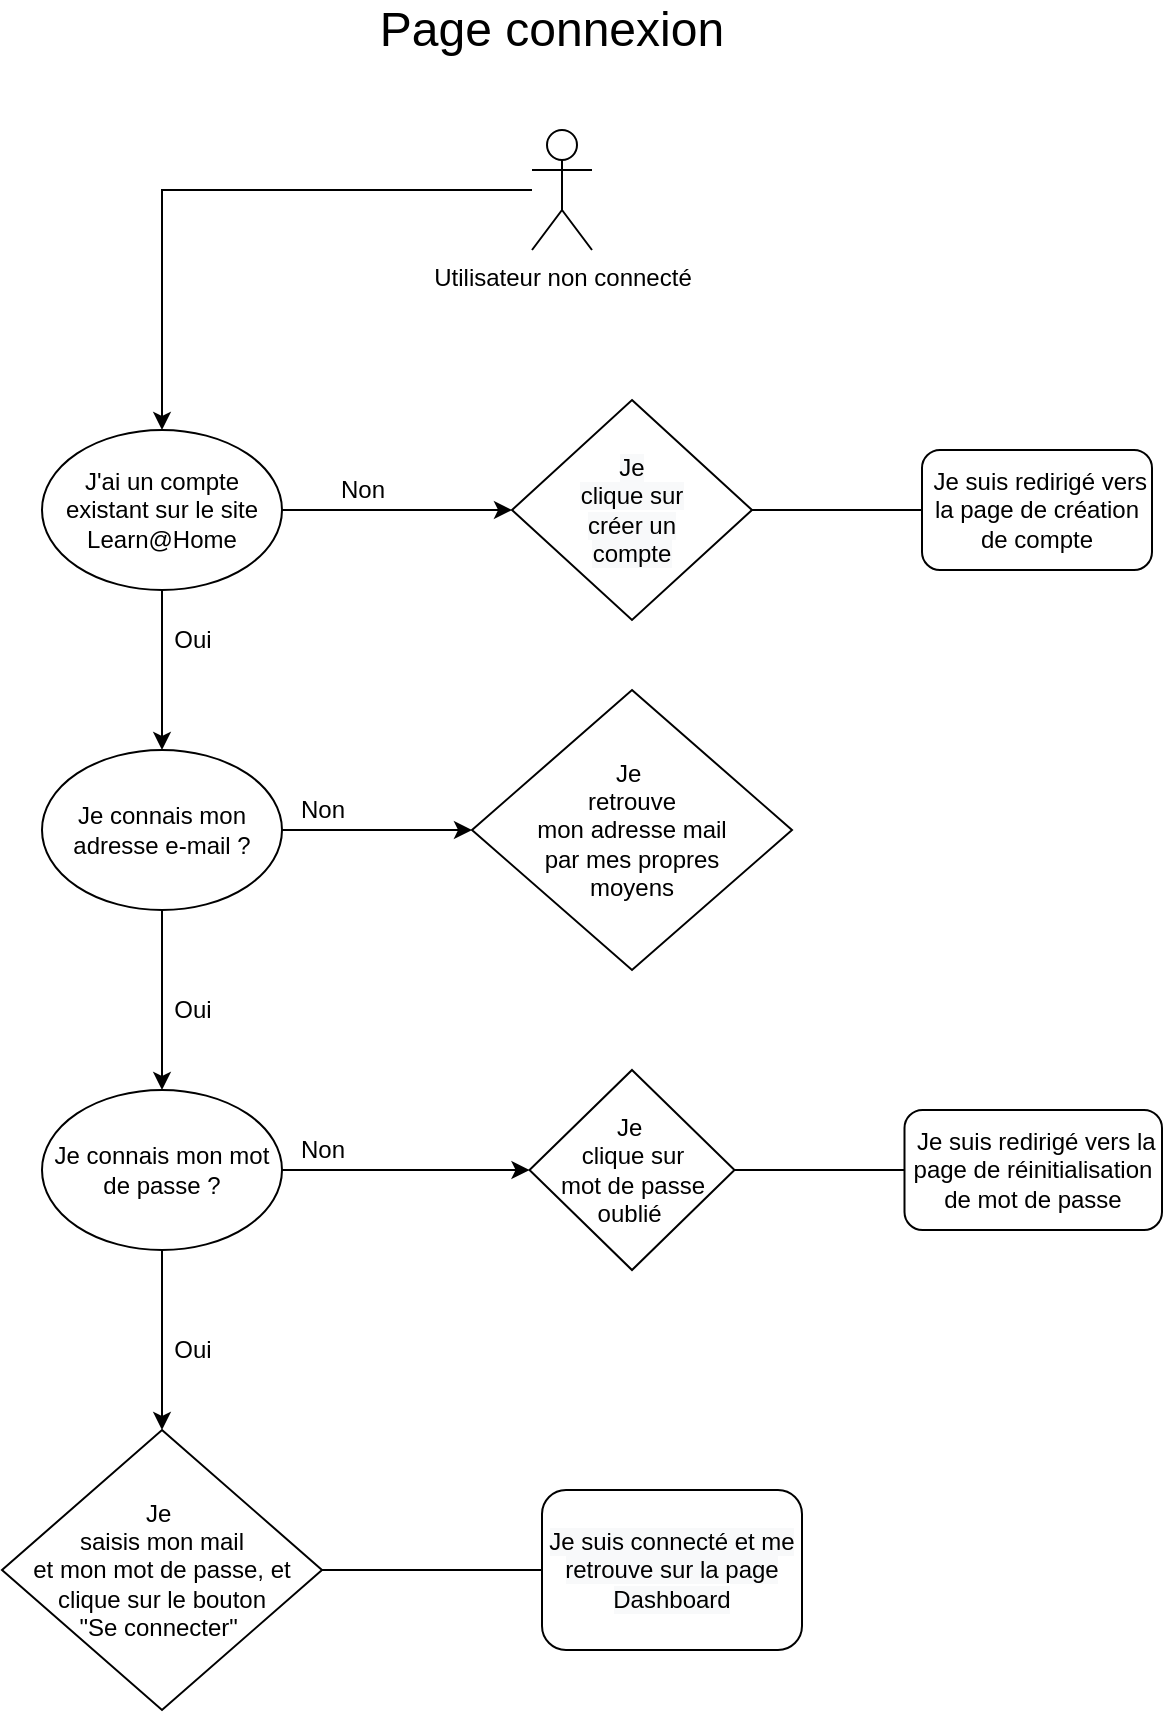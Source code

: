 <mxfile version="15.5.5" type="github" pages="5">
  <diagram id="1AHfdOlfDi8fP-BxkIWJ" name="Connexion">
    <mxGraphModel dx="914" dy="761" grid="1" gridSize="10" guides="1" tooltips="1" connect="1" arrows="1" fold="1" page="1" pageScale="1" pageWidth="827" pageHeight="1169" math="0" shadow="0">
      <root>
        <mxCell id="0" />
        <mxCell id="1" parent="0" />
        <mxCell id="AfSO4xSQXq2QMHK5xktK-30" style="edgeStyle=orthogonalEdgeStyle;rounded=0;orthogonalLoop=1;jettySize=auto;html=1;entryX=0.5;entryY=0;entryDx=0;entryDy=0;" parent="1" source="AfSO4xSQXq2QMHK5xktK-1" target="AfSO4xSQXq2QMHK5xktK-8" edge="1">
          <mxGeometry relative="1" as="geometry" />
        </mxCell>
        <mxCell id="AfSO4xSQXq2QMHK5xktK-1" value="Utilisateur non connecté" style="shape=umlActor;verticalLabelPosition=bottom;verticalAlign=top;html=1;" parent="1" vertex="1">
          <mxGeometry x="395" y="90" width="30" height="60" as="geometry" />
        </mxCell>
        <mxCell id="AfSO4xSQXq2QMHK5xktK-6" value="&lt;font style=&quot;font-size: 24px&quot;&gt;Page connexion&lt;/font&gt;" style="text;html=1;strokeColor=none;fillColor=none;align=center;verticalAlign=middle;whiteSpace=wrap;rounded=0;" parent="1" vertex="1">
          <mxGeometry x="310" y="30" width="190" height="20" as="geometry" />
        </mxCell>
        <mxCell id="AfSO4xSQXq2QMHK5xktK-11" style="edgeStyle=orthogonalEdgeStyle;rounded=0;orthogonalLoop=1;jettySize=auto;html=1;exitX=1;exitY=0.5;exitDx=0;exitDy=0;entryX=0;entryY=0.5;entryDx=0;entryDy=0;" parent="1" source="AfSO4xSQXq2QMHK5xktK-8" target="nPNG_rHBDoMxyIkJBhrF-2" edge="1">
          <mxGeometry relative="1" as="geometry">
            <mxPoint x="410" y="275" as="targetPoint" />
          </mxGeometry>
        </mxCell>
        <mxCell id="AfSO4xSQXq2QMHK5xktK-18" style="edgeStyle=orthogonalEdgeStyle;rounded=0;orthogonalLoop=1;jettySize=auto;html=1;exitX=0.5;exitY=1;exitDx=0;exitDy=0;entryX=0.5;entryY=0;entryDx=0;entryDy=0;" parent="1" source="AfSO4xSQXq2QMHK5xktK-8" target="AfSO4xSQXq2QMHK5xktK-15" edge="1">
          <mxGeometry relative="1" as="geometry">
            <mxPoint x="410" y="330" as="targetPoint" />
          </mxGeometry>
        </mxCell>
        <mxCell id="AfSO4xSQXq2QMHK5xktK-8" value="J&#39;ai un compte existant sur le site Learn@Home" style="ellipse;whiteSpace=wrap;html=1;" parent="1" vertex="1">
          <mxGeometry x="150" y="240" width="120" height="80" as="geometry" />
        </mxCell>
        <mxCell id="AfSO4xSQXq2QMHK5xktK-12" value="Non" style="text;html=1;align=center;verticalAlign=middle;resizable=0;points=[];autosize=1;strokeColor=none;" parent="1" vertex="1">
          <mxGeometry x="290" y="260" width="40" height="20" as="geometry" />
        </mxCell>
        <mxCell id="AfSO4xSQXq2QMHK5xktK-13" value="Oui" style="text;html=1;align=center;verticalAlign=middle;resizable=0;points=[];autosize=1;strokeColor=none;" parent="1" vertex="1">
          <mxGeometry x="210" y="335" width="30" height="20" as="geometry" />
        </mxCell>
        <mxCell id="AfSO4xSQXq2QMHK5xktK-16" style="edgeStyle=orthogonalEdgeStyle;rounded=0;orthogonalLoop=1;jettySize=auto;html=1;exitX=0.5;exitY=1;exitDx=0;exitDy=0;entryX=0.5;entryY=0;entryDx=0;entryDy=0;" parent="1" source="AfSO4xSQXq2QMHK5xktK-15" target="nPNG_rHBDoMxyIkJBhrF-5" edge="1">
          <mxGeometry relative="1" as="geometry">
            <mxPoint x="210" y="540" as="targetPoint" />
          </mxGeometry>
        </mxCell>
        <mxCell id="AfSO4xSQXq2QMHK5xktK-15" value="Je connais mon adresse e-mail ?" style="ellipse;whiteSpace=wrap;html=1;" parent="1" vertex="1">
          <mxGeometry x="150" y="400" width="120" height="80" as="geometry" />
        </mxCell>
        <mxCell id="AfSO4xSQXq2QMHK5xktK-19" value="&lt;span&gt;&amp;nbsp;Je suis redirigé vers la page de création de compte&lt;/span&gt;" style="rounded=1;whiteSpace=wrap;html=1;" parent="1" vertex="1">
          <mxGeometry x="590" y="250" width="115" height="60" as="geometry" />
        </mxCell>
        <mxCell id="AfSO4xSQXq2QMHK5xktK-20" value="Oui" style="text;html=1;align=center;verticalAlign=middle;resizable=0;points=[];autosize=1;strokeColor=none;" parent="1" vertex="1">
          <mxGeometry x="210" y="520" width="30" height="20" as="geometry" />
        </mxCell>
        <mxCell id="AfSO4xSQXq2QMHK5xktK-26" value="" style="endArrow=classic;html=1;exitX=1;exitY=0.5;exitDx=0;exitDy=0;" parent="1" source="AfSO4xSQXq2QMHK5xktK-15" target="nPNG_rHBDoMxyIkJBhrF-4" edge="1">
          <mxGeometry width="50" height="50" relative="1" as="geometry">
            <mxPoint x="450" y="480" as="sourcePoint" />
            <mxPoint x="380" y="440" as="targetPoint" />
          </mxGeometry>
        </mxCell>
        <mxCell id="AfSO4xSQXq2QMHK5xktK-28" value="&lt;span style=&quot;color: rgb(0 , 0 , 0) ; font-family: &amp;#34;helvetica&amp;#34; ; font-size: 12px ; font-style: normal ; font-weight: 400 ; letter-spacing: normal ; text-align: center ; text-indent: 0px ; text-transform: none ; word-spacing: 0px ; background-color: rgb(248 , 249 , 250) ; display: inline ; float: none&quot;&gt;Je suis connecté et me retrouve sur la page Dashboard&lt;/span&gt;" style="rounded=1;whiteSpace=wrap;html=1;" parent="1" vertex="1">
          <mxGeometry x="400" y="770" width="130" height="80" as="geometry" />
        </mxCell>
        <mxCell id="AfSO4xSQXq2QMHK5xktK-29" value="Non" style="text;html=1;align=center;verticalAlign=middle;resizable=0;points=[];autosize=1;strokeColor=none;" parent="1" vertex="1">
          <mxGeometry x="270" y="420" width="40" height="20" as="geometry" />
        </mxCell>
        <mxCell id="nPNG_rHBDoMxyIkJBhrF-2" value="&lt;span style=&quot;color: rgb(0 , 0 , 0) ; font-family: &amp;#34;helvetica&amp;#34; ; font-size: 12px ; font-style: normal ; font-weight: 400 ; letter-spacing: normal ; text-align: center ; text-indent: 0px ; text-transform: none ; word-spacing: 0px ; background-color: rgb(248 , 249 , 250) ; display: inline ; float: none&quot;&gt;Je &lt;br&gt;clique sur &lt;br&gt;créer un &lt;br&gt;compte&lt;/span&gt;" style="rhombus;whiteSpace=wrap;html=1;" parent="1" vertex="1">
          <mxGeometry x="385" y="225" width="120" height="110" as="geometry" />
        </mxCell>
        <mxCell id="nPNG_rHBDoMxyIkJBhrF-3" value="" style="endArrow=none;html=1;rounded=0;entryX=0;entryY=0.5;entryDx=0;entryDy=0;exitX=1;exitY=0.5;exitDx=0;exitDy=0;" parent="1" source="nPNG_rHBDoMxyIkJBhrF-2" target="AfSO4xSQXq2QMHK5xktK-19" edge="1">
          <mxGeometry width="50" height="50" relative="1" as="geometry">
            <mxPoint x="390" y="470" as="sourcePoint" />
            <mxPoint x="440" y="420" as="targetPoint" />
          </mxGeometry>
        </mxCell>
        <mxCell id="nPNG_rHBDoMxyIkJBhrF-4" value="Je&amp;nbsp;&lt;br&gt;retrouve&lt;br&gt;mon adresse mail&lt;br&gt;par mes propres&lt;br&gt;moyens" style="rhombus;whiteSpace=wrap;html=1;" parent="1" vertex="1">
          <mxGeometry x="365" y="370" width="160" height="140" as="geometry" />
        </mxCell>
        <mxCell id="nPNG_rHBDoMxyIkJBhrF-5" value="Je connais mon mot de passe ?" style="ellipse;whiteSpace=wrap;html=1;" parent="1" vertex="1">
          <mxGeometry x="150" y="570" width="120" height="80" as="geometry" />
        </mxCell>
        <mxCell id="nPNG_rHBDoMxyIkJBhrF-6" value="" style="endArrow=classic;html=1;exitX=1;exitY=0.5;exitDx=0;exitDy=0;" parent="1" target="nPNG_rHBDoMxyIkJBhrF-8" edge="1">
          <mxGeometry width="50" height="50" relative="1" as="geometry">
            <mxPoint x="270" y="610" as="sourcePoint" />
            <mxPoint x="380" y="610" as="targetPoint" />
          </mxGeometry>
        </mxCell>
        <mxCell id="nPNG_rHBDoMxyIkJBhrF-7" value="Non" style="text;html=1;align=center;verticalAlign=middle;resizable=0;points=[];autosize=1;strokeColor=none;" parent="1" vertex="1">
          <mxGeometry x="270" y="590" width="40" height="20" as="geometry" />
        </mxCell>
        <mxCell id="nPNG_rHBDoMxyIkJBhrF-8" value="Je&amp;nbsp;&lt;br&gt;clique sur&lt;br&gt;mot de passe&lt;br&gt;oublié&amp;nbsp;" style="rhombus;whiteSpace=wrap;html=1;" parent="1" vertex="1">
          <mxGeometry x="393.75" y="560" width="102.5" height="100" as="geometry" />
        </mxCell>
        <mxCell id="nPNG_rHBDoMxyIkJBhrF-9" value="&lt;span&gt;&amp;nbsp;Je suis redirigé vers la page de réinitialisation de mot de passe&lt;/span&gt;" style="rounded=1;whiteSpace=wrap;html=1;" parent="1" vertex="1">
          <mxGeometry x="581.25" y="580" width="128.75" height="60" as="geometry" />
        </mxCell>
        <mxCell id="nPNG_rHBDoMxyIkJBhrF-10" value="" style="endArrow=none;html=1;rounded=0;entryX=0;entryY=0.5;entryDx=0;entryDy=0;exitX=1;exitY=0.5;exitDx=0;exitDy=0;" parent="1" target="nPNG_rHBDoMxyIkJBhrF-9" edge="1">
          <mxGeometry width="50" height="50" relative="1" as="geometry">
            <mxPoint x="496.25" y="610" as="sourcePoint" />
            <mxPoint x="431.25" y="750" as="targetPoint" />
          </mxGeometry>
        </mxCell>
        <mxCell id="nPNG_rHBDoMxyIkJBhrF-11" style="edgeStyle=orthogonalEdgeStyle;rounded=0;orthogonalLoop=1;jettySize=auto;html=1;exitX=0.5;exitY=1;exitDx=0;exitDy=0;entryX=0.5;entryY=0;entryDx=0;entryDy=0;" parent="1" edge="1">
          <mxGeometry relative="1" as="geometry">
            <mxPoint x="210" y="740" as="targetPoint" />
            <mxPoint x="210" y="650" as="sourcePoint" />
          </mxGeometry>
        </mxCell>
        <mxCell id="nPNG_rHBDoMxyIkJBhrF-12" value="Oui" style="text;html=1;align=center;verticalAlign=middle;resizable=0;points=[];autosize=1;strokeColor=none;" parent="1" vertex="1">
          <mxGeometry x="210" y="690" width="30" height="20" as="geometry" />
        </mxCell>
        <mxCell id="nPNG_rHBDoMxyIkJBhrF-13" value="Je&amp;nbsp;&lt;br&gt;saisis mon mail&lt;br&gt;et mon mot de passe, et clique sur le bouton&lt;br&gt;&quot;Se connecter&quot;&amp;nbsp;" style="rhombus;whiteSpace=wrap;html=1;" parent="1" vertex="1">
          <mxGeometry x="130" y="740" width="160" height="140" as="geometry" />
        </mxCell>
        <mxCell id="nPNG_rHBDoMxyIkJBhrF-14" value="" style="endArrow=none;html=1;rounded=0;exitX=1;exitY=0.5;exitDx=0;exitDy=0;entryX=0;entryY=0.5;entryDx=0;entryDy=0;" parent="1" source="nPNG_rHBDoMxyIkJBhrF-13" target="AfSO4xSQXq2QMHK5xktK-28" edge="1">
          <mxGeometry width="50" height="50" relative="1" as="geometry">
            <mxPoint x="390" y="840" as="sourcePoint" />
            <mxPoint x="440" y="790" as="targetPoint" />
          </mxGeometry>
        </mxCell>
      </root>
    </mxGraphModel>
  </diagram>
  <diagram id="j6w2-9Dg_RpDE2ihRfwW" name="Dashboard">
    <mxGraphModel dx="1123" dy="1268" grid="1" gridSize="10" guides="1" tooltips="1" connect="1" arrows="1" fold="1" page="1" pageScale="1" pageWidth="827" pageHeight="1169" math="0" shadow="0">
      <root>
        <mxCell id="PnKaozi8Z08xy6RTYlxI-0" />
        <mxCell id="PnKaozi8Z08xy6RTYlxI-1" parent="PnKaozi8Z08xy6RTYlxI-0" />
        <mxCell id="y8yatMblQONvNVjH3qGP-0" value="&lt;font style=&quot;font-size: 24px&quot;&gt;Page Dashboard&lt;/font&gt;" style="text;html=1;strokeColor=none;fillColor=none;align=center;verticalAlign=middle;whiteSpace=wrap;rounded=0;" vertex="1" parent="PnKaozi8Z08xy6RTYlxI-1">
          <mxGeometry x="299" y="50" width="229" height="30" as="geometry" />
        </mxCell>
        <mxCell id="y8yatMblQONvNVjH3qGP-1" value="Utilisateur élève ou professeur connecté" style="shape=umlActor;verticalLabelPosition=bottom;verticalAlign=top;html=1;outlineConnect=0;" vertex="1" parent="PnKaozi8Z08xy6RTYlxI-1">
          <mxGeometry x="388" y="120" width="51" height="90" as="geometry" />
        </mxCell>
        <mxCell id="y8yatMblQONvNVjH3qGP-2" value="Mon tableau de bord est affiché,&lt;br&gt;il affiche une section Messagerie, &lt;br&gt;qui affiche le nombre de nouveaux messages &lt;br&gt;si il y en a, une section To-do-list qui affiche &lt;br&gt;celle-ci, et une section Calendrier qui &lt;br&gt;affiche mes prochains rendez-vous &lt;br&gt;ou évènements" style="ellipse;whiteSpace=wrap;html=1;" vertex="1" parent="PnKaozi8Z08xy6RTYlxI-1">
          <mxGeometry x="279" y="290" width="270" height="130" as="geometry" />
        </mxCell>
        <mxCell id="y8yatMblQONvNVjH3qGP-3" value="" style="endArrow=none;dashed=1;html=1;dashPattern=1 3;strokeWidth=2;exitX=0.5;exitY=0;exitDx=0;exitDy=0;" edge="1" parent="PnKaozi8Z08xy6RTYlxI-1" source="y8yatMblQONvNVjH3qGP-2">
          <mxGeometry width="50" height="50" relative="1" as="geometry">
            <mxPoint x="395" y="380" as="sourcePoint" />
            <mxPoint x="414" y="210" as="targetPoint" />
          </mxGeometry>
        </mxCell>
        <mxCell id="y8yatMblQONvNVjH3qGP-4" value="" style="endArrow=none;dashed=1;html=1;dashPattern=1 3;strokeWidth=2;exitX=0.5;exitY=0;exitDx=0;exitDy=0;" edge="1" parent="PnKaozi8Z08xy6RTYlxI-1" source="y8yatMblQONvNVjH3qGP-23">
          <mxGeometry width="50" height="50" relative="1" as="geometry">
            <mxPoint x="414" y="460" as="sourcePoint" />
            <mxPoint x="414" y="420" as="targetPoint" />
          </mxGeometry>
        </mxCell>
        <mxCell id="y8yatMblQONvNVjH3qGP-5" style="edgeStyle=orthogonalEdgeStyle;rounded=0;orthogonalLoop=1;jettySize=auto;html=1;entryX=1;entryY=0.5;entryDx=0;entryDy=0;exitX=0;exitY=0.5;exitDx=0;exitDy=0;" edge="1" parent="PnKaozi8Z08xy6RTYlxI-1" source="y8yatMblQONvNVjH3qGP-23" target="y8yatMblQONvNVjH3qGP-6">
          <mxGeometry relative="1" as="geometry">
            <mxPoint x="354" y="530" as="sourcePoint" />
          </mxGeometry>
        </mxCell>
        <mxCell id="y8yatMblQONvNVjH3qGP-6" value="J&#39;accède à la page Messagerie" style="rounded=1;whiteSpace=wrap;html=1;" vertex="1" parent="PnKaozi8Z08xy6RTYlxI-1">
          <mxGeometry x="70" y="505" width="120" height="60" as="geometry" />
        </mxCell>
        <mxCell id="y8yatMblQONvNVjH3qGP-7" value="Oui" style="text;html=1;align=center;verticalAlign=middle;resizable=0;points=[];autosize=1;strokeColor=none;" vertex="1" parent="PnKaozi8Z08xy6RTYlxI-1">
          <mxGeometry x="310" y="510" width="30" height="20" as="geometry" />
        </mxCell>
        <mxCell id="y8yatMblQONvNVjH3qGP-8" value="Je reste sur la page Dashboard" style="rounded=1;whiteSpace=wrap;html=1;" vertex="1" parent="PnKaozi8Z08xy6RTYlxI-1">
          <mxGeometry x="600" y="667.5" width="120" height="60" as="geometry" />
        </mxCell>
        <mxCell id="y8yatMblQONvNVjH3qGP-9" value="" style="endArrow=none;dashed=1;html=1;dashPattern=1 3;strokeWidth=2;entryX=0.5;entryY=1;entryDx=0;entryDy=0;" edge="1" parent="PnKaozi8Z08xy6RTYlxI-1">
          <mxGeometry width="50" height="50" relative="1" as="geometry">
            <mxPoint x="414" y="640" as="sourcePoint" />
            <mxPoint x="414" y="570" as="targetPoint" />
          </mxGeometry>
        </mxCell>
        <mxCell id="y8yatMblQONvNVjH3qGP-10" style="edgeStyle=orthogonalEdgeStyle;rounded=0;orthogonalLoop=1;jettySize=auto;html=1;entryX=1;entryY=0.5;entryDx=0;entryDy=0;exitX=0;exitY=0.5;exitDx=0;exitDy=0;" edge="1" parent="PnKaozi8Z08xy6RTYlxI-1" source="y8yatMblQONvNVjH3qGP-24" target="y8yatMblQONvNVjH3qGP-11">
          <mxGeometry relative="1" as="geometry">
            <mxPoint x="280" y="680" as="targetPoint" />
            <mxPoint x="354" y="680" as="sourcePoint" />
          </mxGeometry>
        </mxCell>
        <mxCell id="y8yatMblQONvNVjH3qGP-11" value="J&#39;accède à la page Gestionnaire des tâches" style="rounded=1;whiteSpace=wrap;html=1;" vertex="1" parent="PnKaozi8Z08xy6RTYlxI-1">
          <mxGeometry x="70" y="667.5" width="120" height="60" as="geometry" />
        </mxCell>
        <mxCell id="y8yatMblQONvNVjH3qGP-12" value="Oui" style="text;html=1;align=center;verticalAlign=middle;resizable=0;points=[];autosize=1;strokeColor=none;" vertex="1" parent="PnKaozi8Z08xy6RTYlxI-1">
          <mxGeometry x="310" y="667.5" width="30" height="20" as="geometry" />
        </mxCell>
        <mxCell id="y8yatMblQONvNVjH3qGP-13" value="" style="endArrow=none;dashed=1;html=1;dashPattern=1 3;strokeWidth=2;entryX=0.5;entryY=1;entryDx=0;entryDy=0;" edge="1" parent="PnKaozi8Z08xy6RTYlxI-1">
          <mxGeometry width="50" height="50" relative="1" as="geometry">
            <mxPoint x="414" y="790" as="sourcePoint" />
            <mxPoint x="414" y="720" as="targetPoint" />
          </mxGeometry>
        </mxCell>
        <mxCell id="y8yatMblQONvNVjH3qGP-14" style="edgeStyle=orthogonalEdgeStyle;rounded=0;orthogonalLoop=1;jettySize=auto;html=1;exitX=0;exitY=0.5;exitDx=0;exitDy=0;entryX=1;entryY=0.5;entryDx=0;entryDy=0;" edge="1" parent="PnKaozi8Z08xy6RTYlxI-1" source="y8yatMblQONvNVjH3qGP-25" target="y8yatMblQONvNVjH3qGP-15">
          <mxGeometry relative="1" as="geometry">
            <mxPoint x="280" y="830" as="targetPoint" />
            <mxPoint x="354" y="830" as="sourcePoint" />
          </mxGeometry>
        </mxCell>
        <mxCell id="y8yatMblQONvNVjH3qGP-15" value="J&#39;accède à la page Calendrier" style="rounded=1;whiteSpace=wrap;html=1;" vertex="1" parent="PnKaozi8Z08xy6RTYlxI-1">
          <mxGeometry x="70" y="817.5" width="120" height="60" as="geometry" />
        </mxCell>
        <mxCell id="y8yatMblQONvNVjH3qGP-16" value="Oui" style="text;html=1;align=center;verticalAlign=middle;resizable=0;points=[];autosize=1;strokeColor=none;" vertex="1" parent="PnKaozi8Z08xy6RTYlxI-1">
          <mxGeometry x="310" y="817.5" width="30" height="20" as="geometry" />
        </mxCell>
        <mxCell id="y8yatMblQONvNVjH3qGP-17" value="" style="endArrow=classic;html=1;exitX=1;exitY=0.5;exitDx=0;exitDy=0;entryX=0;entryY=0.25;entryDx=0;entryDy=0;" edge="1" parent="PnKaozi8Z08xy6RTYlxI-1" source="y8yatMblQONvNVjH3qGP-23" target="y8yatMblQONvNVjH3qGP-8">
          <mxGeometry width="50" height="50" relative="1" as="geometry">
            <mxPoint x="474.96" y="540" as="sourcePoint" />
            <mxPoint x="440" y="610" as="targetPoint" />
          </mxGeometry>
        </mxCell>
        <mxCell id="y8yatMblQONvNVjH3qGP-18" value="" style="endArrow=classic;html=1;exitX=1;exitY=0.5;exitDx=0;exitDy=0;entryX=0;entryY=0.5;entryDx=0;entryDy=0;" edge="1" parent="PnKaozi8Z08xy6RTYlxI-1" source="y8yatMblQONvNVjH3qGP-24" target="y8yatMblQONvNVjH3qGP-8">
          <mxGeometry width="50" height="50" relative="1" as="geometry">
            <mxPoint x="474" y="680" as="sourcePoint" />
            <mxPoint x="600" y="680" as="targetPoint" />
          </mxGeometry>
        </mxCell>
        <mxCell id="y8yatMblQONvNVjH3qGP-19" value="" style="endArrow=classic;html=1;exitX=1;exitY=0.5;exitDx=0;exitDy=0;entryX=0;entryY=0.75;entryDx=0;entryDy=0;" edge="1" parent="PnKaozi8Z08xy6RTYlxI-1" source="y8yatMblQONvNVjH3qGP-25" target="y8yatMblQONvNVjH3qGP-8">
          <mxGeometry width="50" height="50" relative="1" as="geometry">
            <mxPoint x="474" y="830" as="sourcePoint" />
            <mxPoint x="600" y="710" as="targetPoint" />
          </mxGeometry>
        </mxCell>
        <mxCell id="y8yatMblQONvNVjH3qGP-20" value="Non" style="text;html=1;align=center;verticalAlign=middle;resizable=0;points=[];autosize=1;strokeColor=none;" vertex="1" parent="PnKaozi8Z08xy6RTYlxI-1">
          <mxGeometry x="488" y="760" width="40" height="20" as="geometry" />
        </mxCell>
        <mxCell id="y8yatMblQONvNVjH3qGP-21" value="Non" style="text;html=1;align=center;verticalAlign=middle;resizable=0;points=[];autosize=1;strokeColor=none;" vertex="1" parent="PnKaozi8Z08xy6RTYlxI-1">
          <mxGeometry x="488" y="585" width="40" height="20" as="geometry" />
        </mxCell>
        <mxCell id="y8yatMblQONvNVjH3qGP-22" value="Non" style="text;html=1;align=center;verticalAlign=middle;resizable=0;points=[];autosize=1;strokeColor=none;" vertex="1" parent="PnKaozi8Z08xy6RTYlxI-1">
          <mxGeometry x="509" y="660" width="40" height="20" as="geometry" />
        </mxCell>
        <mxCell id="y8yatMblQONvNVjH3qGP-23" value="&lt;span&gt;Je &lt;br&gt;clique sur la&lt;br&gt;&amp;nbsp;section Messagerie&lt;br&gt;&lt;br&gt;&lt;br&gt;&lt;/span&gt;" style="rhombus;whiteSpace=wrap;html=1;" vertex="1" parent="PnKaozi8Z08xy6RTYlxI-1">
          <mxGeometry x="353" y="477.5" width="121" height="115" as="geometry" />
        </mxCell>
        <mxCell id="y8yatMblQONvNVjH3qGP-24" value="&lt;span&gt;Je &lt;br&gt;clique sur la&lt;br&gt;&amp;nbsp;section toDoList&lt;br&gt;&lt;br&gt;&lt;br&gt;&lt;/span&gt;" style="rhombus;whiteSpace=wrap;html=1;" vertex="1" parent="PnKaozi8Z08xy6RTYlxI-1">
          <mxGeometry x="354" y="640" width="121" height="115" as="geometry" />
        </mxCell>
        <mxCell id="y8yatMblQONvNVjH3qGP-25" value="&lt;span&gt;Je &lt;br&gt;clique sur la&lt;br&gt;&amp;nbsp;section Calendrier&lt;br&gt;&lt;br&gt;&lt;br&gt;&lt;/span&gt;" style="rhombus;whiteSpace=wrap;html=1;" vertex="1" parent="PnKaozi8Z08xy6RTYlxI-1">
          <mxGeometry x="354" y="790" width="121" height="115" as="geometry" />
        </mxCell>
        <mxCell id="y8yatMblQONvNVjH3qGP-26" value="Utilisateur professeur connecté" style="shape=umlActor;verticalLabelPosition=bottom;verticalAlign=top;html=1;outlineConnect=0;" vertex="1" parent="PnKaozi8Z08xy6RTYlxI-1">
          <mxGeometry x="363" y="960" width="51" height="90" as="geometry" />
        </mxCell>
        <mxCell id="y8yatMblQONvNVjH3qGP-27" value="Sur la section ToDoList se trouve un menu déroulant qui me permet de sélectionner d&#39;afficher mes tâches personnelles, ou les tâches confiées à des étudiants" style="ellipse;whiteSpace=wrap;html=1;" vertex="1" parent="PnKaozi8Z08xy6RTYlxI-1">
          <mxGeometry x="50" y="1130" width="280" height="100" as="geometry" />
        </mxCell>
        <mxCell id="y8yatMblQONvNVjH3qGP-28" style="edgeStyle=orthogonalEdgeStyle;rounded=0;orthogonalLoop=1;jettySize=auto;html=1;entryX=0.5;entryY=0;entryDx=0;entryDy=0;" edge="1" parent="PnKaozi8Z08xy6RTYlxI-1">
          <mxGeometry relative="1" as="geometry">
            <mxPoint x="375.06" y="1010" as="sourcePoint" />
            <mxPoint x="190.06" y="1130" as="targetPoint" />
          </mxGeometry>
        </mxCell>
        <mxCell id="y8yatMblQONvNVjH3qGP-29" value="&lt;span style=&quot;color: rgb(0 , 0 , 0) ; font-family: &amp;#34;helvetica&amp;#34; ; font-size: 12px ; font-style: normal ; font-weight: 400 ; letter-spacing: normal ; text-align: center ; text-indent: 0px ; text-transform: none ; word-spacing: 0px ; background-color: rgb(248 , 249 , 250) ; display: inline ; float: none&quot;&gt;Je &lt;br&gt;clique sur &lt;br&gt;ce menu&lt;br&gt;&lt;/span&gt;" style="rhombus;whiteSpace=wrap;html=1;" vertex="1" parent="PnKaozi8Z08xy6RTYlxI-1">
          <mxGeometry x="130" y="1300" width="120" height="110" as="geometry" />
        </mxCell>
        <mxCell id="y8yatMblQONvNVjH3qGP-30" value="" style="endArrow=none;html=1;rounded=0;entryX=0.5;entryY=1;entryDx=0;entryDy=0;exitX=0.5;exitY=0;exitDx=0;exitDy=0;" edge="1" parent="PnKaozi8Z08xy6RTYlxI-1" source="y8yatMblQONvNVjH3qGP-29" target="y8yatMblQONvNVjH3qGP-27">
          <mxGeometry width="50" height="50" relative="1" as="geometry">
            <mxPoint x="194" y="1250" as="sourcePoint" />
            <mxPoint x="279" y="1250" as="targetPoint" />
          </mxGeometry>
        </mxCell>
        <mxCell id="y8yatMblQONvNVjH3qGP-31" value="Je veux voir mes tâches personnelles ?&lt;br&gt;" style="ellipse;whiteSpace=wrap;html=1;" vertex="1" parent="PnKaozi8Z08xy6RTYlxI-1">
          <mxGeometry x="130" y="1480" width="120" height="80" as="geometry" />
        </mxCell>
        <mxCell id="y8yatMblQONvNVjH3qGP-32" value="Je veux voir les tâches confiées à un ou des élèves ?" style="ellipse;whiteSpace=wrap;html=1;" vertex="1" parent="PnKaozi8Z08xy6RTYlxI-1">
          <mxGeometry x="130" y="1630" width="120" height="80" as="geometry" />
        </mxCell>
        <mxCell id="y8yatMblQONvNVjH3qGP-33" value="&lt;span style=&quot;color: rgb(0 , 0 , 0) ; font-family: &amp;#34;helvetica&amp;#34; ; font-size: 12px ; font-style: normal ; font-weight: 400 ; letter-spacing: normal ; text-align: center ; text-indent: 0px ; text-transform: none ; word-spacing: 0px ; background-color: rgb(248 , 249 , 250) ; display: inline ; float: none&quot;&gt;Je &lt;br&gt;clique sur &lt;br&gt;&quot;Étudiants&quot;&lt;br&gt;&lt;/span&gt;" style="rhombus;whiteSpace=wrap;html=1;" vertex="1" parent="PnKaozi8Z08xy6RTYlxI-1">
          <mxGeometry x="368" y="1615" width="120" height="110" as="geometry" />
        </mxCell>
        <mxCell id="y8yatMblQONvNVjH3qGP-34" value="&lt;span style=&quot;color: rgb(0 , 0 , 0) ; font-family: &amp;#34;helvetica&amp;#34; ; font-size: 12px ; font-style: normal ; font-weight: 400 ; letter-spacing: normal ; text-align: center ; text-indent: 0px ; text-transform: none ; word-spacing: 0px ; background-color: rgb(248 , 249 , 250) ; display: inline ; float: none&quot;&gt;Je &lt;br&gt;clique sur &lt;br&gt;&quot;tâches&lt;br&gt;personnelles&quot;&lt;br&gt;&lt;br&gt;&lt;/span&gt;" style="rhombus;whiteSpace=wrap;html=1;" vertex="1" parent="PnKaozi8Z08xy6RTYlxI-1">
          <mxGeometry x="368" y="1465" width="120" height="110" as="geometry" />
        </mxCell>
        <mxCell id="y8yatMblQONvNVjH3qGP-35" value="" style="endArrow=none;html=1;rounded=0;entryX=0.5;entryY=1;entryDx=0;entryDy=0;exitX=0.5;exitY=0;exitDx=0;exitDy=0;" edge="1" parent="PnKaozi8Z08xy6RTYlxI-1">
          <mxGeometry width="50" height="50" relative="1" as="geometry">
            <mxPoint x="188.82" y="1480" as="sourcePoint" />
            <mxPoint x="188.82" y="1410" as="targetPoint" />
          </mxGeometry>
        </mxCell>
        <mxCell id="y8yatMblQONvNVjH3qGP-36" value="" style="endArrow=none;html=1;rounded=0;entryX=0.5;entryY=1;entryDx=0;entryDy=0;exitX=0.5;exitY=0;exitDx=0;exitDy=0;" edge="1" parent="PnKaozi8Z08xy6RTYlxI-1">
          <mxGeometry width="50" height="50" relative="1" as="geometry">
            <mxPoint x="190" y="1630" as="sourcePoint" />
            <mxPoint x="190" y="1560" as="targetPoint" />
          </mxGeometry>
        </mxCell>
        <mxCell id="y8yatMblQONvNVjH3qGP-37" value="" style="endArrow=classic;html=1;exitX=1;exitY=0.5;exitDx=0;exitDy=0;" edge="1" parent="PnKaozi8Z08xy6RTYlxI-1">
          <mxGeometry width="50" height="50" relative="1" as="geometry">
            <mxPoint x="250" y="1520" as="sourcePoint" />
            <mxPoint x="373.75" y="1520" as="targetPoint" />
          </mxGeometry>
        </mxCell>
        <mxCell id="y8yatMblQONvNVjH3qGP-38" value="Oui" style="text;html=1;align=center;verticalAlign=middle;resizable=0;points=[];autosize=1;strokeColor=none;" vertex="1" parent="PnKaozi8Z08xy6RTYlxI-1">
          <mxGeometry x="255" y="1500" width="30" height="20" as="geometry" />
        </mxCell>
        <mxCell id="y8yatMblQONvNVjH3qGP-39" value="" style="endArrow=classic;html=1;exitX=1;exitY=0.5;exitDx=0;exitDy=0;" edge="1" parent="PnKaozi8Z08xy6RTYlxI-1">
          <mxGeometry width="50" height="50" relative="1" as="geometry">
            <mxPoint x="250" y="1670" as="sourcePoint" />
            <mxPoint x="373.75" y="1670" as="targetPoint" />
          </mxGeometry>
        </mxCell>
        <mxCell id="y8yatMblQONvNVjH3qGP-40" value="Oui" style="text;html=1;align=center;verticalAlign=middle;resizable=0;points=[];autosize=1;strokeColor=none;" vertex="1" parent="PnKaozi8Z08xy6RTYlxI-1">
          <mxGeometry x="255" y="1650" width="30" height="20" as="geometry" />
        </mxCell>
        <mxCell id="y8yatMblQONvNVjH3qGP-41" value="&lt;span&gt;Mes tâches personnelles s&#39;affichent dans la section prévue à cet effet&lt;/span&gt;" style="rounded=1;whiteSpace=wrap;html=1;" vertex="1" parent="PnKaozi8Z08xy6RTYlxI-1">
          <mxGeometry x="573" y="1490" width="128.75" height="60" as="geometry" />
        </mxCell>
        <mxCell id="y8yatMblQONvNVjH3qGP-42" value="" style="endArrow=none;html=1;rounded=0;entryX=0;entryY=0.5;entryDx=0;entryDy=0;exitX=1;exitY=0.5;exitDx=0;exitDy=0;" edge="1" parent="PnKaozi8Z08xy6RTYlxI-1" target="y8yatMblQONvNVjH3qGP-41">
          <mxGeometry width="50" height="50" relative="1" as="geometry">
            <mxPoint x="488.0" y="1520" as="sourcePoint" />
            <mxPoint x="423" y="1660" as="targetPoint" />
          </mxGeometry>
        </mxCell>
        <mxCell id="y8yatMblQONvNVjH3qGP-43" value="&lt;span&gt;Les tâches ajoutées à mes étudiants s&#39;affichent dans la section prévue à cet effet&lt;/span&gt;" style="rounded=1;whiteSpace=wrap;html=1;" vertex="1" parent="PnKaozi8Z08xy6RTYlxI-1">
          <mxGeometry x="573" y="1640" width="157" height="60" as="geometry" />
        </mxCell>
        <mxCell id="y8yatMblQONvNVjH3qGP-44" value="" style="endArrow=none;html=1;rounded=0;entryX=0;entryY=0.5;entryDx=0;entryDy=0;exitX=1;exitY=0.5;exitDx=0;exitDy=0;" edge="1" parent="PnKaozi8Z08xy6RTYlxI-1" target="y8yatMblQONvNVjH3qGP-43">
          <mxGeometry width="50" height="50" relative="1" as="geometry">
            <mxPoint x="488.0" y="1670" as="sourcePoint" />
            <mxPoint x="423" y="1810" as="targetPoint" />
          </mxGeometry>
        </mxCell>
      </root>
    </mxGraphModel>
  </diagram>
  <diagram id="Biwm1QNn_HBPdIVdWdGT" name="Chat">
    <mxGraphModel dx="1075" dy="895" grid="1" gridSize="10" guides="1" tooltips="1" connect="1" arrows="1" fold="1" page="1" pageScale="1" pageWidth="827" pageHeight="1169" math="0" shadow="0">
      <root>
        <mxCell id="eSBN6DE0sOfFwsc84Nuv-0" />
        <mxCell id="eSBN6DE0sOfFwsc84Nuv-1" parent="eSBN6DE0sOfFwsc84Nuv-0" />
        <mxCell id="eSBN6DE0sOfFwsc84Nuv-70" value="Utilisateur élève ou professeur connecté" style="shape=umlActor;verticalLabelPosition=bottom;verticalAlign=top;html=1;outlineConnect=0;" vertex="1" parent="eSBN6DE0sOfFwsc84Nuv-1">
          <mxGeometry x="470" y="80" width="50" height="100" as="geometry" />
        </mxCell>
        <mxCell id="eSBN6DE0sOfFwsc84Nuv-71" style="edgeStyle=orthogonalEdgeStyle;rounded=0;orthogonalLoop=1;jettySize=auto;html=1;entryX=0;entryY=0.5;entryDx=0;entryDy=0;exitX=1;exitY=0.5;exitDx=0;exitDy=0;" edge="1" parent="eSBN6DE0sOfFwsc84Nuv-1" source="eSBN6DE0sOfFwsc84Nuv-90" target="eSBN6DE0sOfFwsc84Nuv-91">
          <mxGeometry relative="1" as="geometry">
            <mxPoint x="265" y="340" as="sourcePoint" />
          </mxGeometry>
        </mxCell>
        <mxCell id="eSBN6DE0sOfFwsc84Nuv-72" value="" style="endArrow=none;dashed=1;html=1;dashPattern=1 3;strokeWidth=2;exitX=1;exitY=0.5;exitDx=0;exitDy=0;" edge="1" parent="eSBN6DE0sOfFwsc84Nuv-1" source="eSBN6DE0sOfFwsc84Nuv-89" target="eSBN6DE0sOfFwsc84Nuv-70">
          <mxGeometry width="50" height="50" relative="1" as="geometry">
            <mxPoint x="175" y="130" as="sourcePoint" />
            <mxPoint x="240" y="430" as="targetPoint" />
          </mxGeometry>
        </mxCell>
        <mxCell id="eSBN6DE0sOfFwsc84Nuv-73" value="Oui" style="text;html=1;align=center;verticalAlign=middle;resizable=0;points=[];autosize=1;strokeColor=none;" vertex="1" parent="eSBN6DE0sOfFwsc84Nuv-1">
          <mxGeometry x="235" y="330" width="30" height="20" as="geometry" />
        </mxCell>
        <mxCell id="eSBN6DE0sOfFwsc84Nuv-74" style="edgeStyle=orthogonalEdgeStyle;rounded=0;orthogonalLoop=1;jettySize=auto;html=1;" edge="1" parent="eSBN6DE0sOfFwsc84Nuv-1" source="eSBN6DE0sOfFwsc84Nuv-75">
          <mxGeometry relative="1" as="geometry">
            <mxPoint x="370" y="515.0" as="targetPoint" />
          </mxGeometry>
        </mxCell>
        <mxCell id="eSBN6DE0sOfFwsc84Nuv-75" value="Ma messagerie n&#39;affiche &lt;br&gt;donc pas de nouveau message. Je veux écrire un nouveau message&lt;br&gt;&amp;nbsp;à l&#39;un de mes contacts ?" style="ellipse;whiteSpace=wrap;html=1;" vertex="1" parent="eSBN6DE0sOfFwsc84Nuv-1">
          <mxGeometry x="70" y="470" width="210" height="90" as="geometry" />
        </mxCell>
        <mxCell id="eSBN6DE0sOfFwsc84Nuv-76" value="Non" style="text;html=1;align=center;verticalAlign=middle;resizable=0;points=[];autosize=1;strokeColor=none;" vertex="1" parent="eSBN6DE0sOfFwsc84Nuv-1">
          <mxGeometry x="180" y="400" width="40" height="20" as="geometry" />
        </mxCell>
        <mxCell id="eSBN6DE0sOfFwsc84Nuv-77" value="Le nouveau message apparaît dans la section prévue à cet effet, en dessous de notre historique de conversation (si il y en a)" style="rounded=1;whiteSpace=wrap;html=1;" vertex="1" parent="eSBN6DE0sOfFwsc84Nuv-1">
          <mxGeometry x="560" y="310" width="180" height="80" as="geometry" />
        </mxCell>
        <mxCell id="eSBN6DE0sOfFwsc84Nuv-78" value="Oui" style="text;html=1;align=center;verticalAlign=middle;resizable=0;points=[];autosize=1;strokeColor=none;" vertex="1" parent="eSBN6DE0sOfFwsc84Nuv-1">
          <mxGeometry x="280" y="490" width="30" height="20" as="geometry" />
        </mxCell>
        <mxCell id="eSBN6DE0sOfFwsc84Nuv-79" value="" style="endArrow=none;dashed=1;html=1;dashPattern=1 3;strokeWidth=2;entryX=0.5;entryY=1;entryDx=0;entryDy=0;" edge="1" parent="eSBN6DE0sOfFwsc84Nuv-1" source="eSBN6DE0sOfFwsc84Nuv-81" target="eSBN6DE0sOfFwsc84Nuv-75">
          <mxGeometry width="50" height="50" relative="1" as="geometry">
            <mxPoint x="265" y="620" as="sourcePoint" />
            <mxPoint x="310" y="490" as="targetPoint" />
          </mxGeometry>
        </mxCell>
        <mxCell id="eSBN6DE0sOfFwsc84Nuv-80" style="edgeStyle=orthogonalEdgeStyle;rounded=0;orthogonalLoop=1;jettySize=auto;html=1;" edge="1" parent="eSBN6DE0sOfFwsc84Nuv-1" source="eSBN6DE0sOfFwsc84Nuv-81">
          <mxGeometry relative="1" as="geometry">
            <mxPoint x="330" y="660.0" as="targetPoint" />
          </mxGeometry>
        </mxCell>
        <mxCell id="eSBN6DE0sOfFwsc84Nuv-81" value="Je vaux supprimer l&#39;un &lt;br&gt;de mes contacts?" style="ellipse;whiteSpace=wrap;html=1;" vertex="1" parent="eSBN6DE0sOfFwsc84Nuv-1">
          <mxGeometry x="100" y="630" width="150" height="60" as="geometry" />
        </mxCell>
        <mxCell id="eSBN6DE0sOfFwsc84Nuv-82" value="Je clique sur la croix rouge située dans la vignette correspondant à celui-ci dans la section gauche de la page regroupant la liste de mes contacts" style="rounded=1;whiteSpace=wrap;html=1;" vertex="1" parent="eSBN6DE0sOfFwsc84Nuv-1">
          <mxGeometry x="560" y="620" width="200" height="80" as="geometry" />
        </mxCell>
        <mxCell id="eSBN6DE0sOfFwsc84Nuv-83" value="Oui" style="text;html=1;align=center;verticalAlign=middle;resizable=0;points=[];autosize=1;strokeColor=none;" vertex="1" parent="eSBN6DE0sOfFwsc84Nuv-1">
          <mxGeometry x="250" y="640" width="30" height="20" as="geometry" />
        </mxCell>
        <mxCell id="eSBN6DE0sOfFwsc84Nuv-84" style="edgeStyle=orthogonalEdgeStyle;rounded=0;orthogonalLoop=1;jettySize=auto;html=1;" edge="1" parent="eSBN6DE0sOfFwsc84Nuv-1" source="eSBN6DE0sOfFwsc84Nuv-85">
          <mxGeometry relative="1" as="geometry">
            <mxPoint x="340" y="790.0" as="targetPoint" />
          </mxGeometry>
        </mxCell>
        <mxCell id="eSBN6DE0sOfFwsc84Nuv-85" value="Je vaux ajouter un &lt;br&gt;nouveau contact?" style="ellipse;whiteSpace=wrap;html=1;" vertex="1" parent="eSBN6DE0sOfFwsc84Nuv-1">
          <mxGeometry x="100" y="760" width="150" height="60" as="geometry" />
        </mxCell>
        <mxCell id="eSBN6DE0sOfFwsc84Nuv-86" value="" style="endArrow=none;dashed=1;html=1;dashPattern=1 3;strokeWidth=2;entryX=0.5;entryY=1;entryDx=0;entryDy=0;exitX=0.5;exitY=0;exitDx=0;exitDy=0;" edge="1" parent="eSBN6DE0sOfFwsc84Nuv-1" source="eSBN6DE0sOfFwsc84Nuv-85" target="eSBN6DE0sOfFwsc84Nuv-81">
          <mxGeometry width="50" height="50" relative="1" as="geometry">
            <mxPoint x="265" y="730" as="sourcePoint" />
            <mxPoint x="264.58" y="680" as="targetPoint" />
          </mxGeometry>
        </mxCell>
        <mxCell id="eSBN6DE0sOfFwsc84Nuv-87" value="La liste des personnes inscrites apparaît, je sélectionne le contact de mon choix et clique sur &quot;ajouter&quot;" style="rounded=1;whiteSpace=wrap;html=1;" vertex="1" parent="eSBN6DE0sOfFwsc84Nuv-1">
          <mxGeometry x="560" y="750" width="200" height="80" as="geometry" />
        </mxCell>
        <mxCell id="eSBN6DE0sOfFwsc84Nuv-88" value="Oui" style="text;html=1;align=center;verticalAlign=middle;resizable=0;points=[];autosize=1;strokeColor=none;" vertex="1" parent="eSBN6DE0sOfFwsc84Nuv-1">
          <mxGeometry x="250" y="770" width="30" height="20" as="geometry" />
        </mxCell>
        <mxCell id="eSBN6DE0sOfFwsc84Nuv-89" value="Ma messagerie s&#39;affiche.&lt;br&gt;Mes contacts sur la partie gauche,&lt;br&gt;la conversation du contact sélectionné sur la partie droite." style="ellipse;whiteSpace=wrap;html=1;" vertex="1" parent="eSBN6DE0sOfFwsc84Nuv-1">
          <mxGeometry x="70" y="100" width="210" height="130" as="geometry" />
        </mxCell>
        <mxCell id="eSBN6DE0sOfFwsc84Nuv-90" value="&lt;span&gt;J&#39;ai de nouveaux messages&lt;/span&gt;&lt;br&gt;&lt;span&gt;non lus ?&lt;/span&gt;" style="ellipse;whiteSpace=wrap;html=1;" vertex="1" parent="eSBN6DE0sOfFwsc84Nuv-1">
          <mxGeometry x="115" y="310" width="120" height="80" as="geometry" />
        </mxCell>
        <mxCell id="eSBN6DE0sOfFwsc84Nuv-91" value="Je&amp;nbsp;&lt;br&gt;clique sur&amp;nbsp;&lt;br&gt;le message non lu&lt;br&gt;en surbrillance&lt;br&gt;&lt;br&gt;" style="rhombus;whiteSpace=wrap;html=1;" vertex="1" parent="eSBN6DE0sOfFwsc84Nuv-1">
          <mxGeometry x="334" y="295" width="116" height="110" as="geometry" />
        </mxCell>
        <mxCell id="eSBN6DE0sOfFwsc84Nuv-92" style="edgeStyle=orthogonalEdgeStyle;rounded=0;orthogonalLoop=1;jettySize=auto;html=1;entryX=0.5;entryY=0;entryDx=0;entryDy=0;exitX=0.5;exitY=1;exitDx=0;exitDy=0;" edge="1" parent="eSBN6DE0sOfFwsc84Nuv-1" source="eSBN6DE0sOfFwsc84Nuv-90" target="eSBN6DE0sOfFwsc84Nuv-75">
          <mxGeometry relative="1" as="geometry">
            <mxPoint x="250" y="420" as="sourcePoint" />
            <mxPoint x="510" y="480" as="targetPoint" />
          </mxGeometry>
        </mxCell>
        <mxCell id="eSBN6DE0sOfFwsc84Nuv-93" value="Je&lt;br&gt;clique sur&lt;br&gt;le contact désiré&lt;br&gt;&lt;br&gt;&lt;br&gt;" style="rhombus;whiteSpace=wrap;html=1;" vertex="1" parent="eSBN6DE0sOfFwsc84Nuv-1">
          <mxGeometry x="335" y="462.5" width="115" height="105" as="geometry" />
        </mxCell>
        <mxCell id="eSBN6DE0sOfFwsc84Nuv-94" style="edgeStyle=orthogonalEdgeStyle;rounded=0;orthogonalLoop=1;jettySize=auto;html=1;entryX=0;entryY=0.5;entryDx=0;entryDy=0;exitX=1;exitY=0.5;exitDx=0;exitDy=0;" edge="1" parent="eSBN6DE0sOfFwsc84Nuv-1" source="eSBN6DE0sOfFwsc84Nuv-91" target="eSBN6DE0sOfFwsc84Nuv-77">
          <mxGeometry relative="1" as="geometry">
            <mxPoint x="490" y="400" as="sourcePoint" />
            <mxPoint x="544.5" y="349.5" as="targetPoint" />
          </mxGeometry>
        </mxCell>
        <mxCell id="eSBN6DE0sOfFwsc84Nuv-95" value="Une conversation s&#39;ouvre dans la section prévue à cet effet. J&#39;écris mon message et clique sur le bouton &quot;envoyer&quot;" style="rounded=1;whiteSpace=wrap;html=1;" vertex="1" parent="eSBN6DE0sOfFwsc84Nuv-1">
          <mxGeometry x="560" y="475" width="180" height="80" as="geometry" />
        </mxCell>
        <mxCell id="eSBN6DE0sOfFwsc84Nuv-96" style="edgeStyle=orthogonalEdgeStyle;rounded=0;orthogonalLoop=1;jettySize=auto;html=1;entryX=0;entryY=0.5;entryDx=0;entryDy=0;exitX=1;exitY=0.5;exitDx=0;exitDy=0;" edge="1" parent="eSBN6DE0sOfFwsc84Nuv-1" source="eSBN6DE0sOfFwsc84Nuv-93" target="eSBN6DE0sOfFwsc84Nuv-95">
          <mxGeometry relative="1" as="geometry">
            <mxPoint x="485" y="540" as="sourcePoint" />
            <mxPoint x="569.5" y="514.5" as="targetPoint" />
          </mxGeometry>
        </mxCell>
        <mxCell id="eSBN6DE0sOfFwsc84Nuv-97" value="Je&lt;br&gt;clique sur&lt;br&gt;le contact désiré&lt;br&gt;&lt;br&gt;&lt;br&gt;" style="rhombus;whiteSpace=wrap;html=1;" vertex="1" parent="eSBN6DE0sOfFwsc84Nuv-1">
          <mxGeometry x="334" y="607.5" width="115" height="105" as="geometry" />
        </mxCell>
        <mxCell id="eSBN6DE0sOfFwsc84Nuv-98" value="Je&lt;br&gt;clique sur&lt;br&gt;le bouton &quot;ajouter&lt;br&gt;contact&quot;&lt;br&gt;&lt;br&gt;" style="rhombus;whiteSpace=wrap;html=1;" vertex="1" parent="eSBN6DE0sOfFwsc84Nuv-1">
          <mxGeometry x="334" y="737.5" width="115" height="105" as="geometry" />
        </mxCell>
        <mxCell id="eSBN6DE0sOfFwsc84Nuv-99" style="edgeStyle=orthogonalEdgeStyle;rounded=0;orthogonalLoop=1;jettySize=auto;html=1;exitX=1;exitY=0.5;exitDx=0;exitDy=0;" edge="1" parent="eSBN6DE0sOfFwsc84Nuv-1" source="eSBN6DE0sOfFwsc84Nuv-97">
          <mxGeometry relative="1" as="geometry">
            <mxPoint x="460" y="525" as="sourcePoint" />
            <mxPoint x="560" y="660.0" as="targetPoint" />
          </mxGeometry>
        </mxCell>
        <mxCell id="eSBN6DE0sOfFwsc84Nuv-100" style="edgeStyle=orthogonalEdgeStyle;rounded=0;orthogonalLoop=1;jettySize=auto;html=1;entryX=0;entryY=0.5;entryDx=0;entryDy=0;exitX=1;exitY=0.5;exitDx=0;exitDy=0;" edge="1" parent="eSBN6DE0sOfFwsc84Nuv-1" source="eSBN6DE0sOfFwsc84Nuv-98" target="eSBN6DE0sOfFwsc84Nuv-87">
          <mxGeometry relative="1" as="geometry">
            <mxPoint x="450" y="760" as="sourcePoint" />
            <mxPoint x="560" y="760" as="targetPoint" />
          </mxGeometry>
        </mxCell>
        <mxCell id="eSBN6DE0sOfFwsc84Nuv-101" value="" style="endArrow=none;html=1;rounded=0;entryX=0.5;entryY=1;entryDx=0;entryDy=0;exitX=0.5;exitY=0;exitDx=0;exitDy=0;" edge="1" parent="eSBN6DE0sOfFwsc84Nuv-1" source="eSBN6DE0sOfFwsc84Nuv-90" target="eSBN6DE0sOfFwsc84Nuv-89">
          <mxGeometry width="50" height="50" relative="1" as="geometry">
            <mxPoint x="335" y="290" as="sourcePoint" />
            <mxPoint x="385" y="240" as="targetPoint" />
          </mxGeometry>
        </mxCell>
        <mxCell id="eSBN6DE0sOfFwsc84Nuv-102" value="&lt;font style=&quot;font-size: 24px&quot;&gt;Page Chat&lt;/font&gt;" style="text;html=1;strokeColor=none;fillColor=none;align=center;verticalAlign=middle;whiteSpace=wrap;rounded=0;" vertex="1" parent="eSBN6DE0sOfFwsc84Nuv-1">
          <mxGeometry x="309" y="20" width="140" height="40" as="geometry" />
        </mxCell>
      </root>
    </mxGraphModel>
  </diagram>
  <diagram id="gtObFdu_9mSHAs4F6aZT" name="Calendrier">
    <mxGraphModel dx="914" dy="761" grid="1" gridSize="10" guides="1" tooltips="1" connect="1" arrows="1" fold="1" page="1" pageScale="1" pageWidth="827" pageHeight="1169" math="0" shadow="0">
      <root>
        <mxCell id="AmkcuZXnU8TDH_awtNTO-0" />
        <mxCell id="AmkcuZXnU8TDH_awtNTO-1" parent="AmkcuZXnU8TDH_awtNTO-0" />
        <mxCell id="NjeDImTHazQQSYCAhkqb-0" value="&lt;font style=&quot;font-size: 24px&quot;&gt;Page Calendrier&lt;/font&gt;" style="text;html=1;strokeColor=none;fillColor=none;align=center;verticalAlign=middle;whiteSpace=wrap;rounded=0;" vertex="1" parent="AmkcuZXnU8TDH_awtNTO-1">
          <mxGeometry x="319" y="60" width="190" height="20" as="geometry" />
        </mxCell>
        <mxCell id="NjeDImTHazQQSYCAhkqb-1" value="Utilisateur élève ou professeur connecté" style="shape=umlActor;verticalLabelPosition=bottom;verticalAlign=top;html=1;outlineConnect=0;" vertex="1" parent="AmkcuZXnU8TDH_awtNTO-1">
          <mxGeometry x="389" y="110" width="50" height="100" as="geometry" />
        </mxCell>
        <mxCell id="NjeDImTHazQQSYCAhkqb-2" style="edgeStyle=orthogonalEdgeStyle;rounded=0;orthogonalLoop=1;jettySize=auto;html=1;exitX=1;exitY=0.5;exitDx=0;exitDy=0;entryX=0;entryY=0.5;entryDx=0;entryDy=0;" edge="1" parent="AmkcuZXnU8TDH_awtNTO-1" source="NjeDImTHazQQSYCAhkqb-3" target="NjeDImTHazQQSYCAhkqb-17">
          <mxGeometry relative="1" as="geometry">
            <mxPoint x="460" y="340" as="targetPoint" />
          </mxGeometry>
        </mxCell>
        <mxCell id="NjeDImTHazQQSYCAhkqb-3" value="Je suis sur la page Calendrier.&lt;br&gt;Un planning s&#39;affiche, jour par jour et &lt;br&gt;heure par heure. Mes rendez-vous&lt;br&gt;et/ou évènements déjà prévus s&#39;affichent&lt;br&gt;&amp;nbsp;sur le planning.&lt;br&gt;Je souhaite ajouter un évènement ?" style="ellipse;whiteSpace=wrap;html=1;" vertex="1" parent="AmkcuZXnU8TDH_awtNTO-1">
          <mxGeometry x="20" y="270" width="250" height="140" as="geometry" />
        </mxCell>
        <mxCell id="NjeDImTHazQQSYCAhkqb-4" value="" style="endArrow=none;dashed=1;html=1;dashPattern=1 3;strokeWidth=2;entryX=0.5;entryY=0;entryDx=0;entryDy=0;" edge="1" parent="AmkcuZXnU8TDH_awtNTO-1" source="NjeDImTHazQQSYCAhkqb-1" target="NjeDImTHazQQSYCAhkqb-3">
          <mxGeometry width="50" height="50" relative="1" as="geometry">
            <mxPoint x="390" y="300" as="sourcePoint" />
            <mxPoint x="440" y="250" as="targetPoint" />
          </mxGeometry>
        </mxCell>
        <mxCell id="NjeDImTHazQQSYCAhkqb-5" value="&lt;span&gt;Une modale s&#39;ouvre, elle comporte&amp;nbsp;&lt;/span&gt;&lt;br&gt;&lt;span&gt;la date et heure choisie, un&lt;/span&gt;&lt;br&gt;&lt;span&gt;champ description, un bouton&lt;/span&gt;&lt;br&gt;&lt;span&gt;&quot;supprimer&quot;, et un bouton&amp;nbsp;&lt;/span&gt;&lt;br&gt;&lt;span&gt;&quot;valider&quot;.&lt;br&gt;Je remplis le champ description&lt;br&gt;et clique sur &quot;valider&quot; une fois&lt;br&gt;que j&#39;ai fini de remplir le champ description&lt;br&gt;&lt;/span&gt;" style="rounded=1;whiteSpace=wrap;html=1;" vertex="1" parent="AmkcuZXnU8TDH_awtNTO-1">
          <mxGeometry x="570" y="250" width="220" height="180" as="geometry" />
        </mxCell>
        <mxCell id="NjeDImTHazQQSYCAhkqb-6" value="Oui" style="text;html=1;align=center;verticalAlign=middle;resizable=0;points=[];autosize=1;strokeColor=none;" vertex="1" parent="AmkcuZXnU8TDH_awtNTO-1">
          <mxGeometry x="280" y="320" width="30" height="20" as="geometry" />
        </mxCell>
        <mxCell id="NjeDImTHazQQSYCAhkqb-7" value="" style="endArrow=none;dashed=1;html=1;dashPattern=1 3;strokeWidth=2;entryX=0.5;entryY=1;entryDx=0;entryDy=0;exitX=0.5;exitY=0;exitDx=0;exitDy=0;" edge="1" parent="AmkcuZXnU8TDH_awtNTO-1" source="NjeDImTHazQQSYCAhkqb-9" target="NjeDImTHazQQSYCAhkqb-3">
          <mxGeometry width="50" height="50" relative="1" as="geometry">
            <mxPoint x="414" y="490" as="sourcePoint" />
            <mxPoint x="440" y="440" as="targetPoint" />
          </mxGeometry>
        </mxCell>
        <mxCell id="NjeDImTHazQQSYCAhkqb-8" style="edgeStyle=orthogonalEdgeStyle;rounded=0;orthogonalLoop=1;jettySize=auto;html=1;entryX=0;entryY=0.5;entryDx=0;entryDy=0;" edge="1" parent="AmkcuZXnU8TDH_awtNTO-1" source="NjeDImTHazQQSYCAhkqb-9" target="NjeDImTHazQQSYCAhkqb-18">
          <mxGeometry relative="1" as="geometry">
            <mxPoint x="310" y="520" as="targetPoint" />
          </mxGeometry>
        </mxCell>
        <mxCell id="NjeDImTHazQQSYCAhkqb-9" value="Je souhaite supprimer un évènement déjà existant?" style="ellipse;whiteSpace=wrap;html=1;" vertex="1" parent="AmkcuZXnU8TDH_awtNTO-1">
          <mxGeometry x="55" y="490" width="180" height="60" as="geometry" />
        </mxCell>
        <mxCell id="NjeDImTHazQQSYCAhkqb-10" value="Une modale s&#39;ouvre me permettant d&#39;accéder à la modification de celui-ci.&lt;br&gt;Je clique sur le bouton &quot;supprimer&quot;, l&#39;évènement disparaît de mon calendrier" style="rounded=1;whiteSpace=wrap;html=1;" vertex="1" parent="AmkcuZXnU8TDH_awtNTO-1">
          <mxGeometry x="570" y="462.5" width="150" height="115" as="geometry" />
        </mxCell>
        <mxCell id="NjeDImTHazQQSYCAhkqb-11" value="Oui" style="text;html=1;align=center;verticalAlign=middle;resizable=0;points=[];autosize=1;strokeColor=none;" vertex="1" parent="AmkcuZXnU8TDH_awtNTO-1">
          <mxGeometry x="280" y="500" width="30" height="20" as="geometry" />
        </mxCell>
        <mxCell id="NjeDImTHazQQSYCAhkqb-12" style="edgeStyle=orthogonalEdgeStyle;rounded=0;orthogonalLoop=1;jettySize=auto;html=1;entryX=0;entryY=0.5;entryDx=0;entryDy=0;" edge="1" parent="AmkcuZXnU8TDH_awtNTO-1" source="NjeDImTHazQQSYCAhkqb-13" target="NjeDImTHazQQSYCAhkqb-19">
          <mxGeometry relative="1" as="geometry">
            <mxPoint x="350" y="690" as="targetPoint" />
          </mxGeometry>
        </mxCell>
        <mxCell id="NjeDImTHazQQSYCAhkqb-13" value="Je souhaite modifier un évènement déjà existant?" style="ellipse;whiteSpace=wrap;html=1;" vertex="1" parent="AmkcuZXnU8TDH_awtNTO-1">
          <mxGeometry x="55" y="660" width="180" height="60" as="geometry" />
        </mxCell>
        <mxCell id="NjeDImTHazQQSYCAhkqb-14" value="" style="endArrow=none;dashed=1;html=1;dashPattern=1 3;strokeWidth=2;entryX=0.5;entryY=1;entryDx=0;entryDy=0;exitX=0.5;exitY=0;exitDx=0;exitDy=0;" edge="1" parent="AmkcuZXnU8TDH_awtNTO-1" source="NjeDImTHazQQSYCAhkqb-13" target="NjeDImTHazQQSYCAhkqb-9">
          <mxGeometry width="50" height="50" relative="1" as="geometry">
            <mxPoint x="390" y="630" as="sourcePoint" />
            <mxPoint x="440" y="580" as="targetPoint" />
          </mxGeometry>
        </mxCell>
        <mxCell id="NjeDImTHazQQSYCAhkqb-15" value="Une modale s&#39;ouvre me permettant d&#39;accéder à la modification de celui-ci.&lt;br&gt;Je modifie ce que je désire dans le champ &quot;description&quot;, et clique sur le bouton &quot;valider&quot; pour enregistrer mes modifications" style="rounded=1;whiteSpace=wrap;html=1;" vertex="1" parent="AmkcuZXnU8TDH_awtNTO-1">
          <mxGeometry x="570" y="640" width="210" height="100" as="geometry" />
        </mxCell>
        <mxCell id="NjeDImTHazQQSYCAhkqb-16" value="Oui" style="text;html=1;align=center;verticalAlign=middle;resizable=0;points=[];autosize=1;strokeColor=none;" vertex="1" parent="AmkcuZXnU8TDH_awtNTO-1">
          <mxGeometry x="280" y="670" width="30" height="20" as="geometry" />
        </mxCell>
        <mxCell id="NjeDImTHazQQSYCAhkqb-17" value="Je&lt;br&gt;clique sur&lt;br&gt;un créneau&lt;br&gt;libre" style="rhombus;whiteSpace=wrap;html=1;" vertex="1" parent="AmkcuZXnU8TDH_awtNTO-1">
          <mxGeometry x="379" y="295" width="100" height="90" as="geometry" />
        </mxCell>
        <mxCell id="NjeDImTHazQQSYCAhkqb-18" value="Je&lt;br&gt;clique sur un&lt;br&gt;rdv déjà créé&lt;br&gt;&lt;br&gt;" style="rhombus;whiteSpace=wrap;html=1;" vertex="1" parent="AmkcuZXnU8TDH_awtNTO-1">
          <mxGeometry x="379" y="475" width="100" height="90" as="geometry" />
        </mxCell>
        <mxCell id="NjeDImTHazQQSYCAhkqb-19" value="Je&lt;br&gt;clique sur un&lt;br&gt;rdv déjà créé&lt;br&gt;&lt;br&gt;" style="rhombus;whiteSpace=wrap;html=1;" vertex="1" parent="AmkcuZXnU8TDH_awtNTO-1">
          <mxGeometry x="379" y="645" width="100" height="90" as="geometry" />
        </mxCell>
        <mxCell id="NjeDImTHazQQSYCAhkqb-20" value="" style="endArrow=none;html=1;rounded=0;entryX=0;entryY=0.5;entryDx=0;entryDy=0;exitX=1;exitY=0.5;exitDx=0;exitDy=0;" edge="1" parent="AmkcuZXnU8TDH_awtNTO-1" source="NjeDImTHazQQSYCAhkqb-17" target="NjeDImTHazQQSYCAhkqb-5">
          <mxGeometry width="50" height="50" relative="1" as="geometry">
            <mxPoint x="420" y="680" as="sourcePoint" />
            <mxPoint x="470" y="630" as="targetPoint" />
          </mxGeometry>
        </mxCell>
        <mxCell id="NjeDImTHazQQSYCAhkqb-21" value="" style="endArrow=none;html=1;rounded=0;entryX=0;entryY=0.5;entryDx=0;entryDy=0;exitX=1;exitY=0.5;exitDx=0;exitDy=0;" edge="1" parent="AmkcuZXnU8TDH_awtNTO-1" source="NjeDImTHazQQSYCAhkqb-18" target="NjeDImTHazQQSYCAhkqb-10">
          <mxGeometry width="50" height="50" relative="1" as="geometry">
            <mxPoint x="479.0" y="475" as="sourcePoint" />
            <mxPoint x="570" y="475" as="targetPoint" />
          </mxGeometry>
        </mxCell>
        <mxCell id="NjeDImTHazQQSYCAhkqb-22" value="" style="endArrow=none;html=1;rounded=0;entryX=0;entryY=0.5;entryDx=0;entryDy=0;exitX=1;exitY=0.5;exitDx=0;exitDy=0;" edge="1" parent="AmkcuZXnU8TDH_awtNTO-1" source="NjeDImTHazQQSYCAhkqb-19" target="NjeDImTHazQQSYCAhkqb-15">
          <mxGeometry width="50" height="50" relative="1" as="geometry">
            <mxPoint x="499.0" y="360" as="sourcePoint" />
            <mxPoint x="590" y="360" as="targetPoint" />
          </mxGeometry>
        </mxCell>
        <mxCell id="NjeDImTHazQQSYCAhkqb-23" value="Je souhaite consulter une semaine différente de celle affichée à l&#39;écran ?" style="ellipse;whiteSpace=wrap;html=1;" vertex="1" parent="AmkcuZXnU8TDH_awtNTO-1">
          <mxGeometry x="55" y="830" width="180" height="60" as="geometry" />
        </mxCell>
        <mxCell id="NjeDImTHazQQSYCAhkqb-24" value="" style="endArrow=none;dashed=1;html=1;dashPattern=1 3;strokeWidth=2;exitX=0.5;exitY=0;exitDx=0;exitDy=0;entryX=0.5;entryY=1;entryDx=0;entryDy=0;" edge="1" parent="AmkcuZXnU8TDH_awtNTO-1" source="NjeDImTHazQQSYCAhkqb-23" target="NjeDImTHazQQSYCAhkqb-13">
          <mxGeometry width="50" height="50" relative="1" as="geometry">
            <mxPoint x="390" y="800" as="sourcePoint" />
            <mxPoint x="145" y="760" as="targetPoint" />
          </mxGeometry>
        </mxCell>
        <mxCell id="NjeDImTHazQQSYCAhkqb-25" style="edgeStyle=orthogonalEdgeStyle;rounded=0;orthogonalLoop=1;jettySize=auto;html=1;exitX=1;exitY=0.5;exitDx=0;exitDy=0;entryX=0;entryY=0.5;entryDx=0;entryDy=0;" edge="1" parent="AmkcuZXnU8TDH_awtNTO-1" source="NjeDImTHazQQSYCAhkqb-23" target="NjeDImTHazQQSYCAhkqb-27">
          <mxGeometry relative="1" as="geometry">
            <mxPoint x="250" y="860" as="sourcePoint" />
            <mxPoint x="330" y="880" as="targetPoint" />
          </mxGeometry>
        </mxCell>
        <mxCell id="NjeDImTHazQQSYCAhkqb-26" value="Oui" style="text;html=1;align=center;verticalAlign=middle;resizable=0;points=[];autosize=1;strokeColor=none;" vertex="1" parent="AmkcuZXnU8TDH_awtNTO-1">
          <mxGeometry x="295" y="840" width="30" height="20" as="geometry" />
        </mxCell>
        <mxCell id="NjeDImTHazQQSYCAhkqb-27" value="Je&lt;br&gt;clique une des &lt;br&gt;flèches correspondantes&lt;br&gt;&amp;nbsp;à droite ou à gauche dans l&#39;en tête de la section Calendrier&lt;br&gt;&lt;br&gt;" style="rhombus;whiteSpace=wrap;html=1;" vertex="1" parent="AmkcuZXnU8TDH_awtNTO-1">
          <mxGeometry x="348.5" y="786.25" width="161" height="147.5" as="geometry" />
        </mxCell>
        <mxCell id="NjeDImTHazQQSYCAhkqb-28" value="La date de la semaine se met à jour ainsi que le planning correspondant à cette semaine" style="rounded=1;whiteSpace=wrap;html=1;" vertex="1" parent="AmkcuZXnU8TDH_awtNTO-1">
          <mxGeometry x="600.5" y="830" width="150" height="60" as="geometry" />
        </mxCell>
        <mxCell id="NjeDImTHazQQSYCAhkqb-29" value="" style="endArrow=none;html=1;rounded=0;entryX=0;entryY=0.5;entryDx=0;entryDy=0;exitX=1;exitY=0.5;exitDx=0;exitDy=0;" edge="1" parent="AmkcuZXnU8TDH_awtNTO-1" source="NjeDImTHazQQSYCAhkqb-27" target="NjeDImTHazQQSYCAhkqb-28">
          <mxGeometry width="50" height="50" relative="1" as="geometry">
            <mxPoint x="530" y="880" as="sourcePoint" />
            <mxPoint x="600.5" y="815" as="targetPoint" />
          </mxGeometry>
        </mxCell>
      </root>
    </mxGraphModel>
  </diagram>
  <diagram id="xoV8ENVSTf7waCqWc7Qr" name="ToDoList">
    <mxGraphModel dx="914" dy="761" grid="1" gridSize="10" guides="1" tooltips="1" connect="1" arrows="1" fold="1" page="1" pageScale="1" pageWidth="827" pageHeight="1169" math="0" shadow="0">
      <root>
        <mxCell id="dBMuuptp5Tb5qjiRUcax-0" />
        <mxCell id="dBMuuptp5Tb5qjiRUcax-1" parent="dBMuuptp5Tb5qjiRUcax-0" />
        <mxCell id="RfjJohTM5tE8vwLAcwnf-0" value="&lt;font style=&quot;font-size: 23px&quot;&gt;Page Gestion des Tâches&lt;/font&gt;" style="text;html=1;strokeColor=none;fillColor=none;align=center;verticalAlign=middle;whiteSpace=wrap;rounded=0;" vertex="1" parent="dBMuuptp5Tb5qjiRUcax-1">
          <mxGeometry x="264" y="70" width="300" height="20" as="geometry" />
        </mxCell>
        <mxCell id="RfjJohTM5tE8vwLAcwnf-1" value="Utilisateur étudiant ou professeur connecté" style="shape=umlActor;verticalLabelPosition=bottom;verticalAlign=top;html=1;outlineConnect=0;" vertex="1" parent="dBMuuptp5Tb5qjiRUcax-1">
          <mxGeometry x="195" y="451.78" width="51" height="90" as="geometry" />
        </mxCell>
        <mxCell id="RfjJohTM5tE8vwLAcwnf-2" value="" style="endArrow=classic;html=1;rounded=0;exitX=1;exitY=0.5;exitDx=0;exitDy=0;entryX=0;entryY=0.5;entryDx=0;entryDy=0;" edge="1" parent="dBMuuptp5Tb5qjiRUcax-1" source="RfjJohTM5tE8vwLAcwnf-7" target="RfjJohTM5tE8vwLAcwnf-8">
          <mxGeometry width="50" height="50" relative="1" as="geometry">
            <mxPoint x="155" y="851.78" as="sourcePoint" />
            <mxPoint x="275" y="696.78" as="targetPoint" />
          </mxGeometry>
        </mxCell>
        <mxCell id="RfjJohTM5tE8vwLAcwnf-3" value="Une modale s&#39;ouvre et je remplis les champs &quot;titre&quot; et &quot;description&quot; avant de cliquer sur &quot;Ajout tâche&quot;" style="rounded=1;whiteSpace=wrap;html=1;" vertex="1" parent="dBMuuptp5Tb5qjiRUcax-1">
          <mxGeometry x="515" y="661.78" width="150" height="70" as="geometry" />
        </mxCell>
        <mxCell id="RfjJohTM5tE8vwLAcwnf-4" value="" style="endArrow=none;dashed=1;html=1;dashPattern=1 3;strokeWidth=2;rounded=0;exitX=0.5;exitY=0;exitDx=0;exitDy=0;entryX=0.5;entryY=1;entryDx=0;entryDy=0;" edge="1" parent="dBMuuptp5Tb5qjiRUcax-1" source="RfjJohTM5tE8vwLAcwnf-5" target="RfjJohTM5tE8vwLAcwnf-7">
          <mxGeometry width="50" height="50" relative="1" as="geometry">
            <mxPoint x="125" y="901.78" as="sourcePoint" />
            <mxPoint x="185" y="761.78" as="targetPoint" />
          </mxGeometry>
        </mxCell>
        <mxCell id="RfjJohTM5tE8vwLAcwnf-5" value="Je veux modifier une tâche personnelle de ma liste de tâches à faire, ou en tant que professeur modifier une tâche précedemment ajoutée à l&#39;un de mes élèves ??" style="ellipse;whiteSpace=wrap;html=1;" vertex="1" parent="dBMuuptp5Tb5qjiRUcax-1">
          <mxGeometry x="20" y="806.78" width="203" height="125" as="geometry" />
        </mxCell>
        <mxCell id="RfjJohTM5tE8vwLAcwnf-6" value="" style="endArrow=none;dashed=1;html=1;dashPattern=1 3;strokeWidth=2;rounded=0;startArrow=none;" edge="1" parent="dBMuuptp5Tb5qjiRUcax-1" source="RfjJohTM5tE8vwLAcwnf-7" target="RfjJohTM5tE8vwLAcwnf-1">
          <mxGeometry width="50" height="50" relative="1" as="geometry">
            <mxPoint x="122.5" y="711.78" as="sourcePoint" />
            <mxPoint x="122.5" y="571.78" as="targetPoint" />
          </mxGeometry>
        </mxCell>
        <mxCell id="RfjJohTM5tE8vwLAcwnf-7" value="Je veux ajouter une tâche personnelle à ma liste de tâches à faire ?" style="ellipse;whiteSpace=wrap;html=1;" vertex="1" parent="dBMuuptp5Tb5qjiRUcax-1">
          <mxGeometry x="38" y="641.78" width="167" height="110" as="geometry" />
        </mxCell>
        <mxCell id="RfjJohTM5tE8vwLAcwnf-8" value="Je&lt;br&gt;clique sur&amp;nbsp;&lt;br&gt;le bouton &quot;Ajouter&lt;br&gt;une tâche personnelle&quot;&lt;br&gt;&lt;br&gt;&lt;br&gt;&lt;br&gt;" style="rhombus;whiteSpace=wrap;html=1;" vertex="1" parent="dBMuuptp5Tb5qjiRUcax-1">
          <mxGeometry x="285" y="621.78" width="150" height="150" as="geometry" />
        </mxCell>
        <mxCell id="RfjJohTM5tE8vwLAcwnf-9" value="" style="endArrow=classic;html=1;rounded=0;exitX=1;exitY=0.5;exitDx=0;exitDy=0;entryX=0;entryY=0.5;entryDx=0;entryDy=0;" edge="1" parent="dBMuuptp5Tb5qjiRUcax-1" source="RfjJohTM5tE8vwLAcwnf-8" target="RfjJohTM5tE8vwLAcwnf-3">
          <mxGeometry width="50" height="50" relative="1" as="geometry">
            <mxPoint x="435" y="721.78" as="sourcePoint" />
            <mxPoint x="512" y="721.78" as="targetPoint" />
          </mxGeometry>
        </mxCell>
        <mxCell id="RfjJohTM5tE8vwLAcwnf-10" value="" style="endArrow=classic;html=1;rounded=0;exitX=1;exitY=0.5;exitDx=0;exitDy=0;entryX=0;entryY=0.5;entryDx=0;entryDy=0;" edge="1" parent="dBMuuptp5Tb5qjiRUcax-1" source="RfjJohTM5tE8vwLAcwnf-5" target="RfjJohTM5tE8vwLAcwnf-12">
          <mxGeometry width="50" height="50" relative="1" as="geometry">
            <mxPoint x="189.038" y="875.78" as="sourcePoint" />
            <mxPoint x="275" y="856.78" as="targetPoint" />
          </mxGeometry>
        </mxCell>
        <mxCell id="RfjJohTM5tE8vwLAcwnf-11" value="Une modale contenant les informations de ma tâche apparaît, je modifie ce que je désire et je clique sur &quot;Valider&quot;" style="rounded=1;whiteSpace=wrap;html=1;" vertex="1" parent="dBMuuptp5Tb5qjiRUcax-1">
          <mxGeometry x="525" y="819.28" width="160" height="100" as="geometry" />
        </mxCell>
        <mxCell id="RfjJohTM5tE8vwLAcwnf-12" value="Je&lt;br&gt;clique sur&amp;nbsp;la tâche correspondante&lt;br&gt;&lt;br&gt;" style="rhombus;whiteSpace=wrap;html=1;" vertex="1" parent="dBMuuptp5Tb5qjiRUcax-1">
          <mxGeometry x="300" y="811.78" width="120" height="120" as="geometry" />
        </mxCell>
        <mxCell id="RfjJohTM5tE8vwLAcwnf-13" value="" style="endArrow=classic;html=1;rounded=0;exitX=1;exitY=0.5;exitDx=0;exitDy=0;entryX=0;entryY=0.5;entryDx=0;entryDy=0;" edge="1" parent="dBMuuptp5Tb5qjiRUcax-1" source="RfjJohTM5tE8vwLAcwnf-12" target="RfjJohTM5tE8vwLAcwnf-11">
          <mxGeometry width="50" height="50" relative="1" as="geometry">
            <mxPoint x="435" y="881.78" as="sourcePoint" />
            <mxPoint x="512" y="881.78" as="targetPoint" />
          </mxGeometry>
        </mxCell>
        <mxCell id="RfjJohTM5tE8vwLAcwnf-14" value="" style="endArrow=none;dashed=1;html=1;dashPattern=1 3;strokeWidth=2;rounded=0;exitX=0.5;exitY=0;exitDx=0;exitDy=0;entryX=0.5;entryY=1;entryDx=0;entryDy=0;" edge="1" parent="dBMuuptp5Tb5qjiRUcax-1" target="RfjJohTM5tE8vwLAcwnf-5">
          <mxGeometry width="50" height="50" relative="1" as="geometry">
            <mxPoint x="121.5" y="996.78" as="sourcePoint" />
            <mxPoint x="121.5" y="941.78" as="targetPoint" />
          </mxGeometry>
        </mxCell>
        <mxCell id="RfjJohTM5tE8vwLAcwnf-15" value="" style="endArrow=classic;html=1;rounded=0;exitX=1;exitY=0.5;exitDx=0;exitDy=0;entryX=0;entryY=0.5;entryDx=0;entryDy=0;" edge="1" parent="dBMuuptp5Tb5qjiRUcax-1" source="RfjJohTM5tE8vwLAcwnf-19" target="RfjJohTM5tE8vwLAcwnf-17">
          <mxGeometry width="50" height="50" relative="1" as="geometry">
            <mxPoint x="208" y="1046.78" as="sourcePoint" />
            <mxPoint x="275" y="1046.78" as="targetPoint" />
          </mxGeometry>
        </mxCell>
        <mxCell id="RfjJohTM5tE8vwLAcwnf-16" value="Une modale apparaît me demandant si je souhaite bien supprimer la tâche. Je clique sur &quot;Valider&quot;" style="rounded=1;whiteSpace=wrap;html=1;" vertex="1" parent="dBMuuptp5Tb5qjiRUcax-1">
          <mxGeometry x="525" y="1036.78" width="150" height="70" as="geometry" />
        </mxCell>
        <mxCell id="RfjJohTM5tE8vwLAcwnf-17" value="Je&lt;br&gt;clique sur&amp;nbsp;&lt;br&gt;la croix rouge sur &lt;br&gt;la droite de la tâche correspondante&lt;br&gt;&lt;br&gt;&lt;br&gt;" style="rhombus;whiteSpace=wrap;html=1;" vertex="1" parent="dBMuuptp5Tb5qjiRUcax-1">
          <mxGeometry x="295" y="996.78" width="150" height="150" as="geometry" />
        </mxCell>
        <mxCell id="RfjJohTM5tE8vwLAcwnf-18" value="" style="endArrow=classic;html=1;rounded=0;exitX=1;exitY=0.5;exitDx=0;exitDy=0;entryX=0;entryY=0.5;entryDx=0;entryDy=0;" edge="1" parent="dBMuuptp5Tb5qjiRUcax-1" source="RfjJohTM5tE8vwLAcwnf-17" target="RfjJohTM5tE8vwLAcwnf-16">
          <mxGeometry width="50" height="50" relative="1" as="geometry">
            <mxPoint x="435" y="1071.78" as="sourcePoint" />
            <mxPoint x="512" y="1071.78" as="targetPoint" />
          </mxGeometry>
        </mxCell>
        <mxCell id="RfjJohTM5tE8vwLAcwnf-19" value="Je veux supprimer une tâche personnelle de ma liste de tâches à faire, ou en tant que professeur supprimer une tâche précedemment ajoutée à l&#39;un de mes élèves ??" style="ellipse;whiteSpace=wrap;html=1;" vertex="1" parent="dBMuuptp5Tb5qjiRUcax-1">
          <mxGeometry x="20" y="1006.78" width="203" height="125" as="geometry" />
        </mxCell>
        <mxCell id="RfjJohTM5tE8vwLAcwnf-20" value="Utilisateur Professeur connecté" style="shape=umlActor;verticalLabelPosition=bottom;verticalAlign=top;html=1;outlineConnect=0;" vertex="1" parent="dBMuuptp5Tb5qjiRUcax-1">
          <mxGeometry x="197" y="120" width="50" height="90" as="geometry" />
        </mxCell>
        <mxCell id="RfjJohTM5tE8vwLAcwnf-21" value="" style="endArrow=classic;html=1;rounded=0;exitX=1;exitY=0.5;exitDx=0;exitDy=0;entryX=0;entryY=0.5;entryDx=0;entryDy=0;" edge="1" parent="dBMuuptp5Tb5qjiRUcax-1" source="RfjJohTM5tE8vwLAcwnf-24" target="RfjJohTM5tE8vwLAcwnf-25">
          <mxGeometry width="50" height="50" relative="1" as="geometry">
            <mxPoint x="157" y="553.57" as="sourcePoint" />
            <mxPoint x="277" y="398.57" as="targetPoint" />
          </mxGeometry>
        </mxCell>
        <mxCell id="RfjJohTM5tE8vwLAcwnf-22" value="Une modale s&#39;ouvre et je remplis les champs &quot;titre&quot; et &quot;description&quot;, sélectionne l&#39;élève désiré dans la liste déroulante, avant de cliquer sur &quot;Ajout tâche&quot;" style="rounded=1;whiteSpace=wrap;html=1;" vertex="1" parent="dBMuuptp5Tb5qjiRUcax-1">
          <mxGeometry x="537" y="324.99" width="220" height="103.57" as="geometry" />
        </mxCell>
        <mxCell id="RfjJohTM5tE8vwLAcwnf-23" value="" style="endArrow=none;dashed=1;html=1;dashPattern=1 3;strokeWidth=2;rounded=0;startArrow=none;entryX=0;entryY=1;entryDx=0;entryDy=0;entryPerimeter=0;" edge="1" parent="dBMuuptp5Tb5qjiRUcax-1" source="RfjJohTM5tE8vwLAcwnf-24" target="RfjJohTM5tE8vwLAcwnf-20">
          <mxGeometry width="50" height="50" relative="1" as="geometry">
            <mxPoint x="124.5" y="413.57" as="sourcePoint" />
            <mxPoint x="276.5" y="209.999" as="targetPoint" />
          </mxGeometry>
        </mxCell>
        <mxCell id="RfjJohTM5tE8vwLAcwnf-24" value="Je veux ajouter une tâche à faire à l&#39;un de mes élèves ?" style="ellipse;whiteSpace=wrap;html=1;" vertex="1" parent="dBMuuptp5Tb5qjiRUcax-1">
          <mxGeometry x="40" y="343.57" width="167" height="66.43" as="geometry" />
        </mxCell>
        <mxCell id="RfjJohTM5tE8vwLAcwnf-25" value="Je&lt;br&gt;clique sur&amp;nbsp;&lt;br&gt;le bouton &quot;Ajouter&lt;br&gt;une tâche à un élève&quot;&lt;br&gt;&lt;br&gt;&lt;br&gt;" style="rhombus;whiteSpace=wrap;html=1;" vertex="1" parent="dBMuuptp5Tb5qjiRUcax-1">
          <mxGeometry x="287" y="301.78" width="150" height="150" as="geometry" />
        </mxCell>
        <mxCell id="RfjJohTM5tE8vwLAcwnf-26" value="" style="endArrow=classic;html=1;rounded=0;exitX=1;exitY=0.5;exitDx=0;exitDy=0;entryX=0;entryY=0.5;entryDx=0;entryDy=0;" edge="1" parent="dBMuuptp5Tb5qjiRUcax-1" source="RfjJohTM5tE8vwLAcwnf-25" target="RfjJohTM5tE8vwLAcwnf-22">
          <mxGeometry width="50" height="50" relative="1" as="geometry">
            <mxPoint x="437" y="423.57" as="sourcePoint" />
            <mxPoint x="514" y="423.57" as="targetPoint" />
          </mxGeometry>
        </mxCell>
      </root>
    </mxGraphModel>
  </diagram>
</mxfile>
